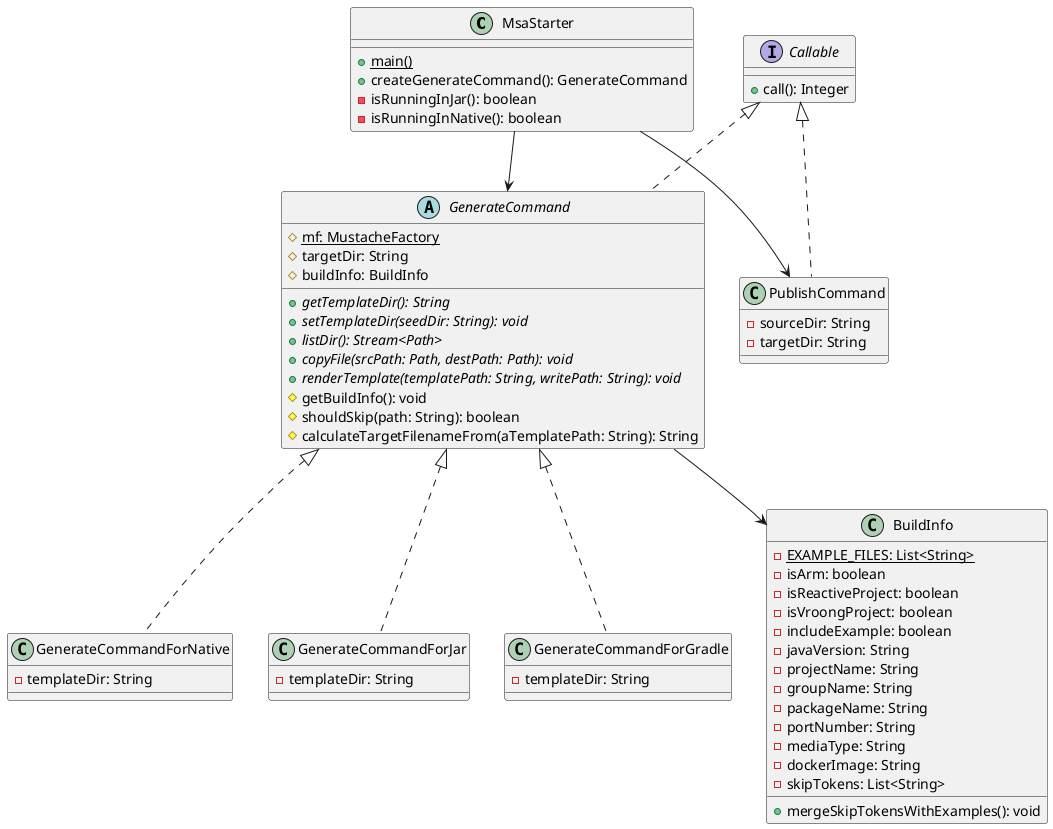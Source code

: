 @startuml

' print help message
' inject sub-command
class MsaStarter {
  + {static} main()
  + createGenerateCommand(): GenerateCommand
  - isRunningInJar(): boolean
  - isRunningInNative(): boolean
}

interface Callable {
  + call(): Integer
}

' generate a new project
abstract class GenerateCommand implements Callable {
  # {static} mf: MustacheFactory
  # targetDir: String
  # buildInfo: BuildInfo
  + {abstract} getTemplateDir(): String
  + {abstract} setTemplateDir(seedDir: String): void
  + {abstract} listDir(): Stream<Path>
  + {abstract} copyFile(srcPath: Path, destPath: Path): void
  + {abstract} renderTemplate(templatePath: String, writePath: String): void
  # getBuildInfo(): void
  # shouldSkip(path: String): boolean
  # calculateTargetFilenameFrom(aTemplatePath: String): String
}

class GenerateCommandForNative implements GenerateCommand {
  - templateDir: String
}
class GenerateCommandForJar implements GenerateCommand {
  - templateDir: String
}
class GenerateCommandForGradle implements GenerateCommand {
  - templateDir: String
}

' publish the generated project
class PublishCommand implements Callable {
  - sourceDir: String
  - targetDir: String
}

class BuildInfo {
  - {static}EXAMPLE_FILES: List<String>
  - isArm: boolean
  - isReactiveProject: boolean
  - isVroongProject: boolean
  - includeExample: boolean
  - javaVersion: String
  - projectName: String
  - groupName: String
  - packageName: String
  - portNumber: String
  - mediaType: String
  - dockerImage: String
  - skipTokens: List<String>
  + mergeSkipTokensWithExamples(): void
}

MsaStarter --> GenerateCommand
MsaStarter --> PublishCommand
GenerateCommand --> BuildInfo

@enduml
